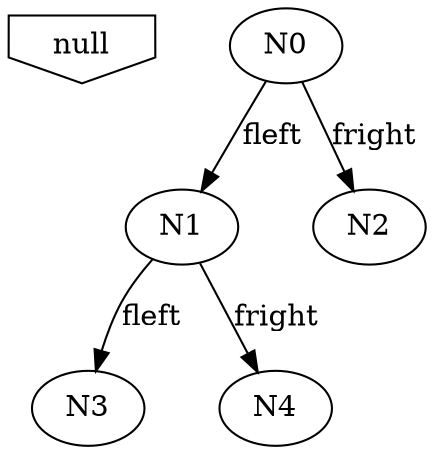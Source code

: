 digraph s8 {
	nodesep=.5; ordering=out;
	null [ shape = invhouse ];
	N0->N1 	[ label = fleft ];
	N0->N2 	[ label = fright ];
	N1->N3 	[ label = fleft ];
	N1->N4 	[ label = fright ];
}
